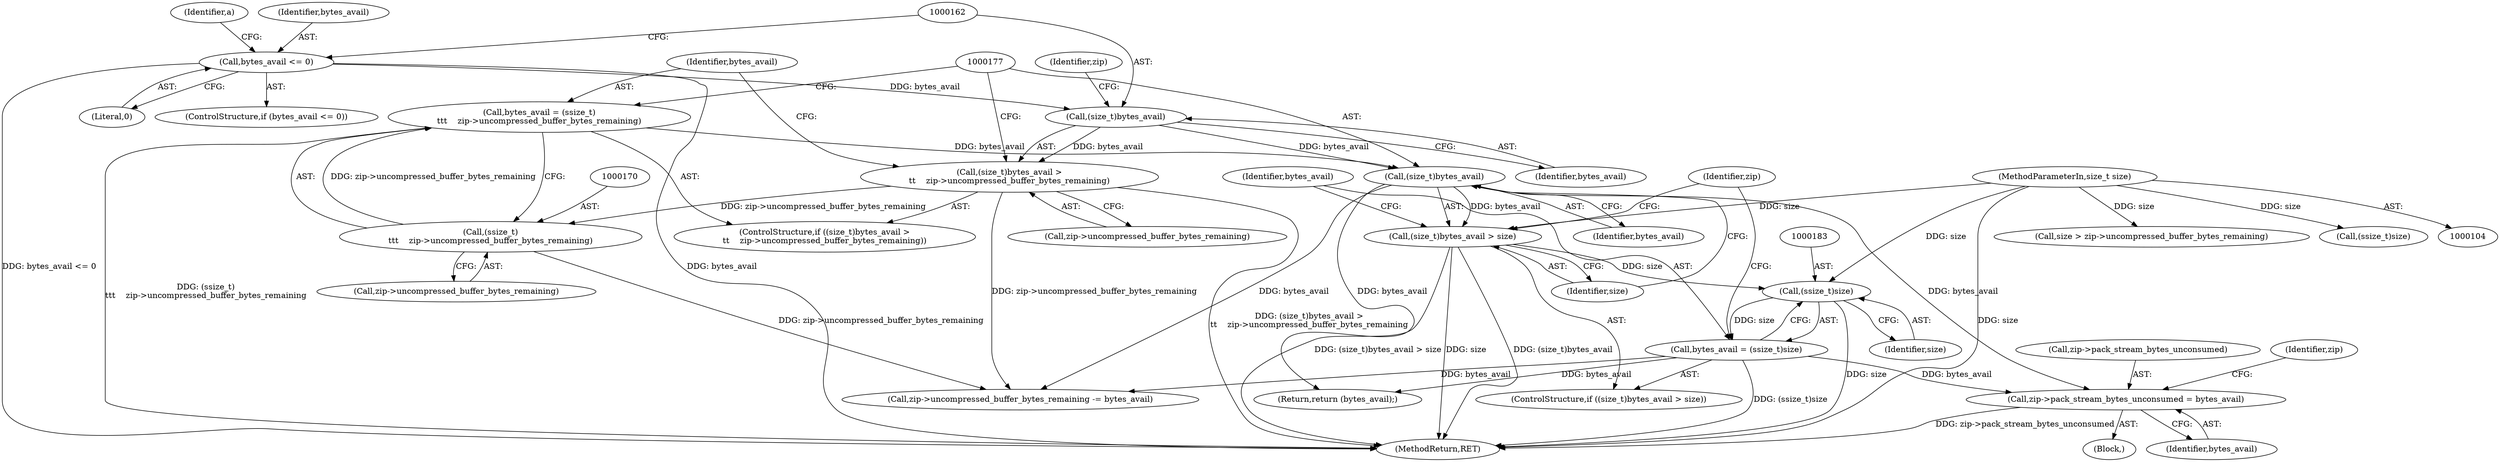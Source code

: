 digraph "0_libarchive_65a23f5dbee4497064e9bb467f81138a62b0dae1@pointer" {
"1000185" [label="(Call,zip->pack_stream_bytes_unconsumed = bytes_avail)"];
"1000176" [label="(Call,(size_t)bytes_avail)"];
"1000167" [label="(Call,bytes_avail = (ssize_t)\n\t\t\t    zip->uncompressed_buffer_bytes_remaining)"];
"1000169" [label="(Call,(ssize_t)\n\t\t\t    zip->uncompressed_buffer_bytes_remaining)"];
"1000160" [label="(Call,(size_t)bytes_avail >\n\t\t    zip->uncompressed_buffer_bytes_remaining)"];
"1000161" [label="(Call,(size_t)bytes_avail)"];
"1000146" [label="(Call,bytes_avail <= 0)"];
"1000180" [label="(Call,bytes_avail = (ssize_t)size)"];
"1000182" [label="(Call,(ssize_t)size)"];
"1000175" [label="(Call,(size_t)bytes_avail > size)"];
"1000107" [label="(MethodParameterIn,size_t size)"];
"1000261" [label="(MethodReturn,RET)"];
"1000171" [label="(Call,zip->uncompressed_buffer_bytes_remaining)"];
"1000176" [label="(Call,(size_t)bytes_avail)"];
"1000160" [label="(Call,(size_t)bytes_avail >\n\t\t    zip->uncompressed_buffer_bytes_remaining)"];
"1000167" [label="(Call,bytes_avail = (ssize_t)\n\t\t\t    zip->uncompressed_buffer_bytes_remaining)"];
"1000146" [label="(Call,bytes_avail <= 0)"];
"1000147" [label="(Identifier,bytes_avail)"];
"1000153" [label="(Identifier,a)"];
"1000184" [label="(Identifier,size)"];
"1000165" [label="(Identifier,zip)"];
"1000164" [label="(Call,zip->uncompressed_buffer_bytes_remaining)"];
"1000180" [label="(Call,bytes_avail = (ssize_t)size)"];
"1000189" [label="(Identifier,bytes_avail)"];
"1000254" [label="(Call,zip->uncompressed_buffer_bytes_remaining -= bytes_avail)"];
"1000175" [label="(Call,(size_t)bytes_avail > size)"];
"1000178" [label="(Identifier,bytes_avail)"];
"1000182" [label="(Call,(ssize_t)size)"];
"1000159" [label="(ControlStructure,if ((size_t)bytes_avail >\n\t\t    zip->uncompressed_buffer_bytes_remaining))"];
"1000181" [label="(Identifier,bytes_avail)"];
"1000161" [label="(Call,(size_t)bytes_avail)"];
"1000186" [label="(Call,zip->pack_stream_bytes_unconsumed)"];
"1000163" [label="(Identifier,bytes_avail)"];
"1000107" [label="(MethodParameterIn,size_t size)"];
"1000136" [label="(Block,)"];
"1000187" [label="(Identifier,zip)"];
"1000148" [label="(Literal,0)"];
"1000179" [label="(Identifier,size)"];
"1000256" [label="(Identifier,zip)"];
"1000259" [label="(Return,return (bytes_avail);)"];
"1000225" [label="(Call,size > zip->uncompressed_buffer_bytes_remaining)"];
"1000169" [label="(Call,(ssize_t)\n\t\t\t    zip->uncompressed_buffer_bytes_remaining)"];
"1000145" [label="(ControlStructure,if (bytes_avail <= 0))"];
"1000240" [label="(Call,(ssize_t)size)"];
"1000168" [label="(Identifier,bytes_avail)"];
"1000185" [label="(Call,zip->pack_stream_bytes_unconsumed = bytes_avail)"];
"1000174" [label="(ControlStructure,if ((size_t)bytes_avail > size))"];
"1000185" -> "1000136"  [label="AST: "];
"1000185" -> "1000189"  [label="CFG: "];
"1000186" -> "1000185"  [label="AST: "];
"1000189" -> "1000185"  [label="AST: "];
"1000256" -> "1000185"  [label="CFG: "];
"1000185" -> "1000261"  [label="DDG: zip->pack_stream_bytes_unconsumed"];
"1000176" -> "1000185"  [label="DDG: bytes_avail"];
"1000180" -> "1000185"  [label="DDG: bytes_avail"];
"1000176" -> "1000175"  [label="AST: "];
"1000176" -> "1000178"  [label="CFG: "];
"1000177" -> "1000176"  [label="AST: "];
"1000178" -> "1000176"  [label="AST: "];
"1000179" -> "1000176"  [label="CFG: "];
"1000176" -> "1000175"  [label="DDG: bytes_avail"];
"1000167" -> "1000176"  [label="DDG: bytes_avail"];
"1000161" -> "1000176"  [label="DDG: bytes_avail"];
"1000176" -> "1000254"  [label="DDG: bytes_avail"];
"1000176" -> "1000259"  [label="DDG: bytes_avail"];
"1000167" -> "1000159"  [label="AST: "];
"1000167" -> "1000169"  [label="CFG: "];
"1000168" -> "1000167"  [label="AST: "];
"1000169" -> "1000167"  [label="AST: "];
"1000177" -> "1000167"  [label="CFG: "];
"1000167" -> "1000261"  [label="DDG: (ssize_t)\n\t\t\t    zip->uncompressed_buffer_bytes_remaining"];
"1000169" -> "1000167"  [label="DDG: zip->uncompressed_buffer_bytes_remaining"];
"1000169" -> "1000171"  [label="CFG: "];
"1000170" -> "1000169"  [label="AST: "];
"1000171" -> "1000169"  [label="AST: "];
"1000160" -> "1000169"  [label="DDG: zip->uncompressed_buffer_bytes_remaining"];
"1000169" -> "1000254"  [label="DDG: zip->uncompressed_buffer_bytes_remaining"];
"1000160" -> "1000159"  [label="AST: "];
"1000160" -> "1000164"  [label="CFG: "];
"1000161" -> "1000160"  [label="AST: "];
"1000164" -> "1000160"  [label="AST: "];
"1000168" -> "1000160"  [label="CFG: "];
"1000177" -> "1000160"  [label="CFG: "];
"1000160" -> "1000261"  [label="DDG: (size_t)bytes_avail >\n\t\t    zip->uncompressed_buffer_bytes_remaining"];
"1000161" -> "1000160"  [label="DDG: bytes_avail"];
"1000160" -> "1000254"  [label="DDG: zip->uncompressed_buffer_bytes_remaining"];
"1000161" -> "1000163"  [label="CFG: "];
"1000162" -> "1000161"  [label="AST: "];
"1000163" -> "1000161"  [label="AST: "];
"1000165" -> "1000161"  [label="CFG: "];
"1000146" -> "1000161"  [label="DDG: bytes_avail"];
"1000146" -> "1000145"  [label="AST: "];
"1000146" -> "1000148"  [label="CFG: "];
"1000147" -> "1000146"  [label="AST: "];
"1000148" -> "1000146"  [label="AST: "];
"1000153" -> "1000146"  [label="CFG: "];
"1000162" -> "1000146"  [label="CFG: "];
"1000146" -> "1000261"  [label="DDG: bytes_avail <= 0"];
"1000146" -> "1000261"  [label="DDG: bytes_avail"];
"1000180" -> "1000174"  [label="AST: "];
"1000180" -> "1000182"  [label="CFG: "];
"1000181" -> "1000180"  [label="AST: "];
"1000182" -> "1000180"  [label="AST: "];
"1000187" -> "1000180"  [label="CFG: "];
"1000180" -> "1000261"  [label="DDG: (ssize_t)size"];
"1000182" -> "1000180"  [label="DDG: size"];
"1000180" -> "1000254"  [label="DDG: bytes_avail"];
"1000180" -> "1000259"  [label="DDG: bytes_avail"];
"1000182" -> "1000184"  [label="CFG: "];
"1000183" -> "1000182"  [label="AST: "];
"1000184" -> "1000182"  [label="AST: "];
"1000182" -> "1000261"  [label="DDG: size"];
"1000175" -> "1000182"  [label="DDG: size"];
"1000107" -> "1000182"  [label="DDG: size"];
"1000175" -> "1000174"  [label="AST: "];
"1000175" -> "1000179"  [label="CFG: "];
"1000179" -> "1000175"  [label="AST: "];
"1000181" -> "1000175"  [label="CFG: "];
"1000187" -> "1000175"  [label="CFG: "];
"1000175" -> "1000261"  [label="DDG: size"];
"1000175" -> "1000261"  [label="DDG: (size_t)bytes_avail"];
"1000175" -> "1000261"  [label="DDG: (size_t)bytes_avail > size"];
"1000107" -> "1000175"  [label="DDG: size"];
"1000107" -> "1000104"  [label="AST: "];
"1000107" -> "1000261"  [label="DDG: size"];
"1000107" -> "1000225"  [label="DDG: size"];
"1000107" -> "1000240"  [label="DDG: size"];
}
